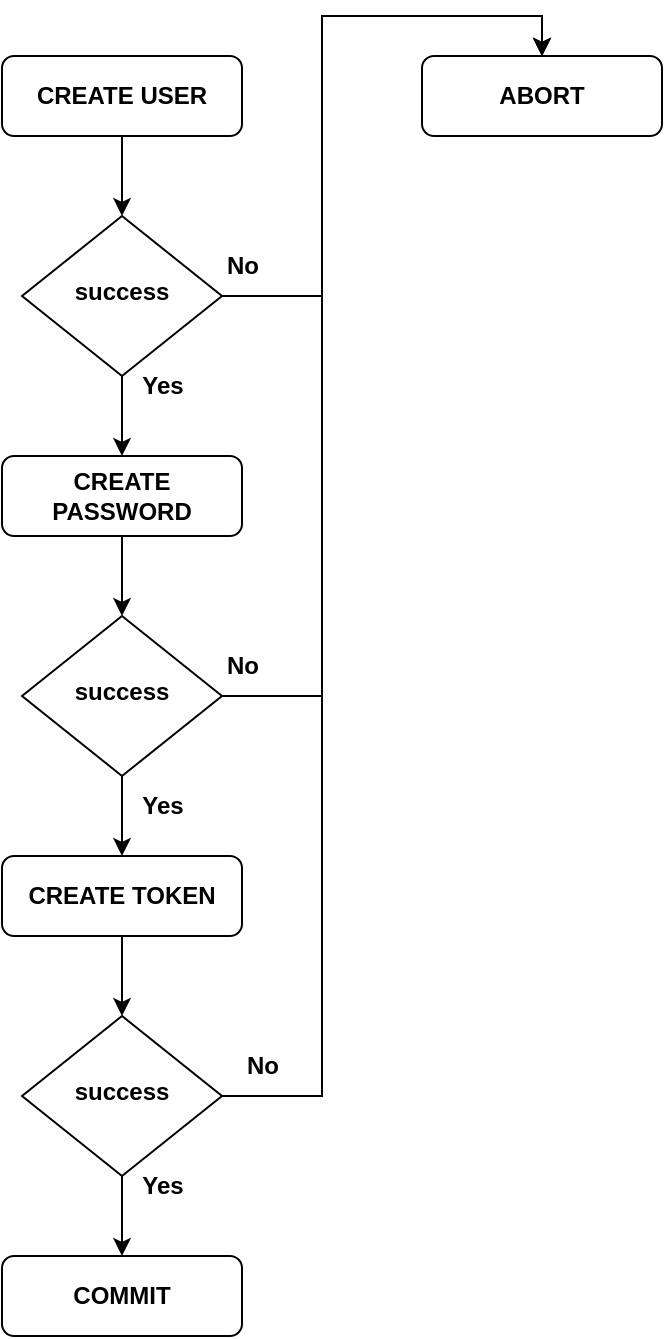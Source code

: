 <mxfile version="21.2.8" type="device">
  <diagram name="Página-1" id="sN5wSmTL3ojYlMudVHrW">
    <mxGraphModel dx="1151" dy="1842" grid="1" gridSize="10" guides="1" tooltips="1" connect="1" arrows="1" fold="1" page="1" pageScale="1" pageWidth="827" pageHeight="1169" math="0" shadow="0">
      <root>
        <mxCell id="0" />
        <mxCell id="1" parent="0" />
        <mxCell id="OJTSm3Dt-CSLnQWzsu8j-44" style="edgeStyle=orthogonalEdgeStyle;rounded=0;orthogonalLoop=1;jettySize=auto;html=1;fontStyle=1" edge="1" parent="1" source="OJTSm3Dt-CSLnQWzsu8j-45" target="OJTSm3Dt-CSLnQWzsu8j-46">
          <mxGeometry relative="1" as="geometry" />
        </mxCell>
        <mxCell id="OJTSm3Dt-CSLnQWzsu8j-45" value="CREATE USER" style="rounded=1;whiteSpace=wrap;html=1;fontSize=12;glass=0;strokeWidth=1;shadow=0;fontStyle=1" vertex="1" parent="1">
          <mxGeometry x="380" y="-440" width="120" height="40" as="geometry" />
        </mxCell>
        <mxCell id="OJTSm3Dt-CSLnQWzsu8j-51" style="edgeStyle=orthogonalEdgeStyle;rounded=0;orthogonalLoop=1;jettySize=auto;html=1;" edge="1" parent="1" source="OJTSm3Dt-CSLnQWzsu8j-46" target="OJTSm3Dt-CSLnQWzsu8j-50">
          <mxGeometry relative="1" as="geometry" />
        </mxCell>
        <mxCell id="OJTSm3Dt-CSLnQWzsu8j-58" style="edgeStyle=orthogonalEdgeStyle;rounded=0;orthogonalLoop=1;jettySize=auto;html=1;entryX=0.5;entryY=0;entryDx=0;entryDy=0;" edge="1" parent="1" source="OJTSm3Dt-CSLnQWzsu8j-46" target="OJTSm3Dt-CSLnQWzsu8j-57">
          <mxGeometry relative="1" as="geometry" />
        </mxCell>
        <mxCell id="OJTSm3Dt-CSLnQWzsu8j-46" value="success" style="rhombus;whiteSpace=wrap;html=1;shadow=0;fontFamily=Helvetica;fontSize=12;align=center;strokeWidth=1;spacing=6;spacingTop=-4;fontStyle=1" vertex="1" parent="1">
          <mxGeometry x="390" y="-360" width="100" height="80" as="geometry" />
        </mxCell>
        <mxCell id="OJTSm3Dt-CSLnQWzsu8j-47" value="No" style="text;html=1;align=center;verticalAlign=middle;resizable=0;points=[];autosize=1;strokeColor=none;fillColor=none;fontStyle=1" vertex="1" parent="1">
          <mxGeometry x="480" y="-350" width="40" height="30" as="geometry" />
        </mxCell>
        <mxCell id="OJTSm3Dt-CSLnQWzsu8j-48" value="Yes" style="text;html=1;align=center;verticalAlign=middle;resizable=0;points=[];autosize=1;strokeColor=none;fillColor=none;fontStyle=1" vertex="1" parent="1">
          <mxGeometry x="440" y="-290" width="40" height="30" as="geometry" />
        </mxCell>
        <mxCell id="OJTSm3Dt-CSLnQWzsu8j-54" style="edgeStyle=orthogonalEdgeStyle;rounded=0;orthogonalLoop=1;jettySize=auto;html=1;" edge="1" parent="1" source="OJTSm3Dt-CSLnQWzsu8j-50" target="OJTSm3Dt-CSLnQWzsu8j-53">
          <mxGeometry relative="1" as="geometry" />
        </mxCell>
        <mxCell id="OJTSm3Dt-CSLnQWzsu8j-50" value="CREATE PASSWORD" style="rounded=1;whiteSpace=wrap;html=1;fontSize=12;glass=0;strokeWidth=1;shadow=0;fontStyle=1" vertex="1" parent="1">
          <mxGeometry x="380" y="-240" width="120" height="40" as="geometry" />
        </mxCell>
        <mxCell id="OJTSm3Dt-CSLnQWzsu8j-61" style="edgeStyle=orthogonalEdgeStyle;rounded=0;orthogonalLoop=1;jettySize=auto;html=1;" edge="1" parent="1" source="OJTSm3Dt-CSLnQWzsu8j-52" target="OJTSm3Dt-CSLnQWzsu8j-60">
          <mxGeometry relative="1" as="geometry" />
        </mxCell>
        <mxCell id="OJTSm3Dt-CSLnQWzsu8j-52" value="CREATE TOKEN" style="rounded=1;whiteSpace=wrap;html=1;fontSize=12;glass=0;strokeWidth=1;shadow=0;fontStyle=1" vertex="1" parent="1">
          <mxGeometry x="380" y="-40" width="120" height="40" as="geometry" />
        </mxCell>
        <mxCell id="OJTSm3Dt-CSLnQWzsu8j-55" style="edgeStyle=orthogonalEdgeStyle;rounded=0;orthogonalLoop=1;jettySize=auto;html=1;" edge="1" parent="1" source="OJTSm3Dt-CSLnQWzsu8j-53" target="OJTSm3Dt-CSLnQWzsu8j-52">
          <mxGeometry relative="1" as="geometry" />
        </mxCell>
        <mxCell id="OJTSm3Dt-CSLnQWzsu8j-59" style="edgeStyle=orthogonalEdgeStyle;rounded=0;orthogonalLoop=1;jettySize=auto;html=1;entryX=0.5;entryY=0;entryDx=0;entryDy=0;" edge="1" parent="1" source="OJTSm3Dt-CSLnQWzsu8j-53" target="OJTSm3Dt-CSLnQWzsu8j-57">
          <mxGeometry relative="1" as="geometry" />
        </mxCell>
        <mxCell id="OJTSm3Dt-CSLnQWzsu8j-53" value="success" style="rhombus;whiteSpace=wrap;html=1;shadow=0;fontFamily=Helvetica;fontSize=12;align=center;strokeWidth=1;spacing=6;spacingTop=-4;fontStyle=1" vertex="1" parent="1">
          <mxGeometry x="390" y="-160" width="100" height="80" as="geometry" />
        </mxCell>
        <mxCell id="OJTSm3Dt-CSLnQWzsu8j-57" value="ABORT" style="rounded=1;whiteSpace=wrap;html=1;fontSize=12;glass=0;strokeWidth=1;shadow=0;fontStyle=1" vertex="1" parent="1">
          <mxGeometry x="590" y="-440" width="120" height="40" as="geometry" />
        </mxCell>
        <mxCell id="OJTSm3Dt-CSLnQWzsu8j-66" style="edgeStyle=orthogonalEdgeStyle;rounded=0;orthogonalLoop=1;jettySize=auto;html=1;entryX=0.5;entryY=0;entryDx=0;entryDy=0;" edge="1" parent="1" source="OJTSm3Dt-CSLnQWzsu8j-60" target="OJTSm3Dt-CSLnQWzsu8j-57">
          <mxGeometry relative="1" as="geometry" />
        </mxCell>
        <mxCell id="OJTSm3Dt-CSLnQWzsu8j-68" style="edgeStyle=orthogonalEdgeStyle;rounded=0;orthogonalLoop=1;jettySize=auto;html=1;entryX=0.5;entryY=0;entryDx=0;entryDy=0;" edge="1" parent="1" source="OJTSm3Dt-CSLnQWzsu8j-60" target="OJTSm3Dt-CSLnQWzsu8j-67">
          <mxGeometry relative="1" as="geometry" />
        </mxCell>
        <mxCell id="OJTSm3Dt-CSLnQWzsu8j-60" value="success" style="rhombus;whiteSpace=wrap;html=1;shadow=0;fontFamily=Helvetica;fontSize=12;align=center;strokeWidth=1;spacing=6;spacingTop=-4;fontStyle=1" vertex="1" parent="1">
          <mxGeometry x="390" y="40" width="100" height="80" as="geometry" />
        </mxCell>
        <mxCell id="OJTSm3Dt-CSLnQWzsu8j-62" value="Yes" style="text;html=1;align=center;verticalAlign=middle;resizable=0;points=[];autosize=1;strokeColor=none;fillColor=none;fontStyle=1" vertex="1" parent="1">
          <mxGeometry x="440" y="-80" width="40" height="30" as="geometry" />
        </mxCell>
        <mxCell id="OJTSm3Dt-CSLnQWzsu8j-63" value="No" style="text;html=1;align=center;verticalAlign=middle;resizable=0;points=[];autosize=1;strokeColor=none;fillColor=none;fontStyle=1" vertex="1" parent="1">
          <mxGeometry x="480" y="-150" width="40" height="30" as="geometry" />
        </mxCell>
        <mxCell id="OJTSm3Dt-CSLnQWzsu8j-64" value="No" style="text;html=1;align=center;verticalAlign=middle;resizable=0;points=[];autosize=1;strokeColor=none;fillColor=none;fontStyle=1" vertex="1" parent="1">
          <mxGeometry x="490" y="50" width="40" height="30" as="geometry" />
        </mxCell>
        <mxCell id="OJTSm3Dt-CSLnQWzsu8j-67" value="COMMIT" style="rounded=1;whiteSpace=wrap;html=1;fontSize=12;glass=0;strokeWidth=1;shadow=0;fontStyle=1" vertex="1" parent="1">
          <mxGeometry x="380" y="160" width="120" height="40" as="geometry" />
        </mxCell>
        <mxCell id="OJTSm3Dt-CSLnQWzsu8j-69" value="Yes" style="text;html=1;align=center;verticalAlign=middle;resizable=0;points=[];autosize=1;strokeColor=none;fillColor=none;fontStyle=1" vertex="1" parent="1">
          <mxGeometry x="440" y="110" width="40" height="30" as="geometry" />
        </mxCell>
      </root>
    </mxGraphModel>
  </diagram>
</mxfile>
